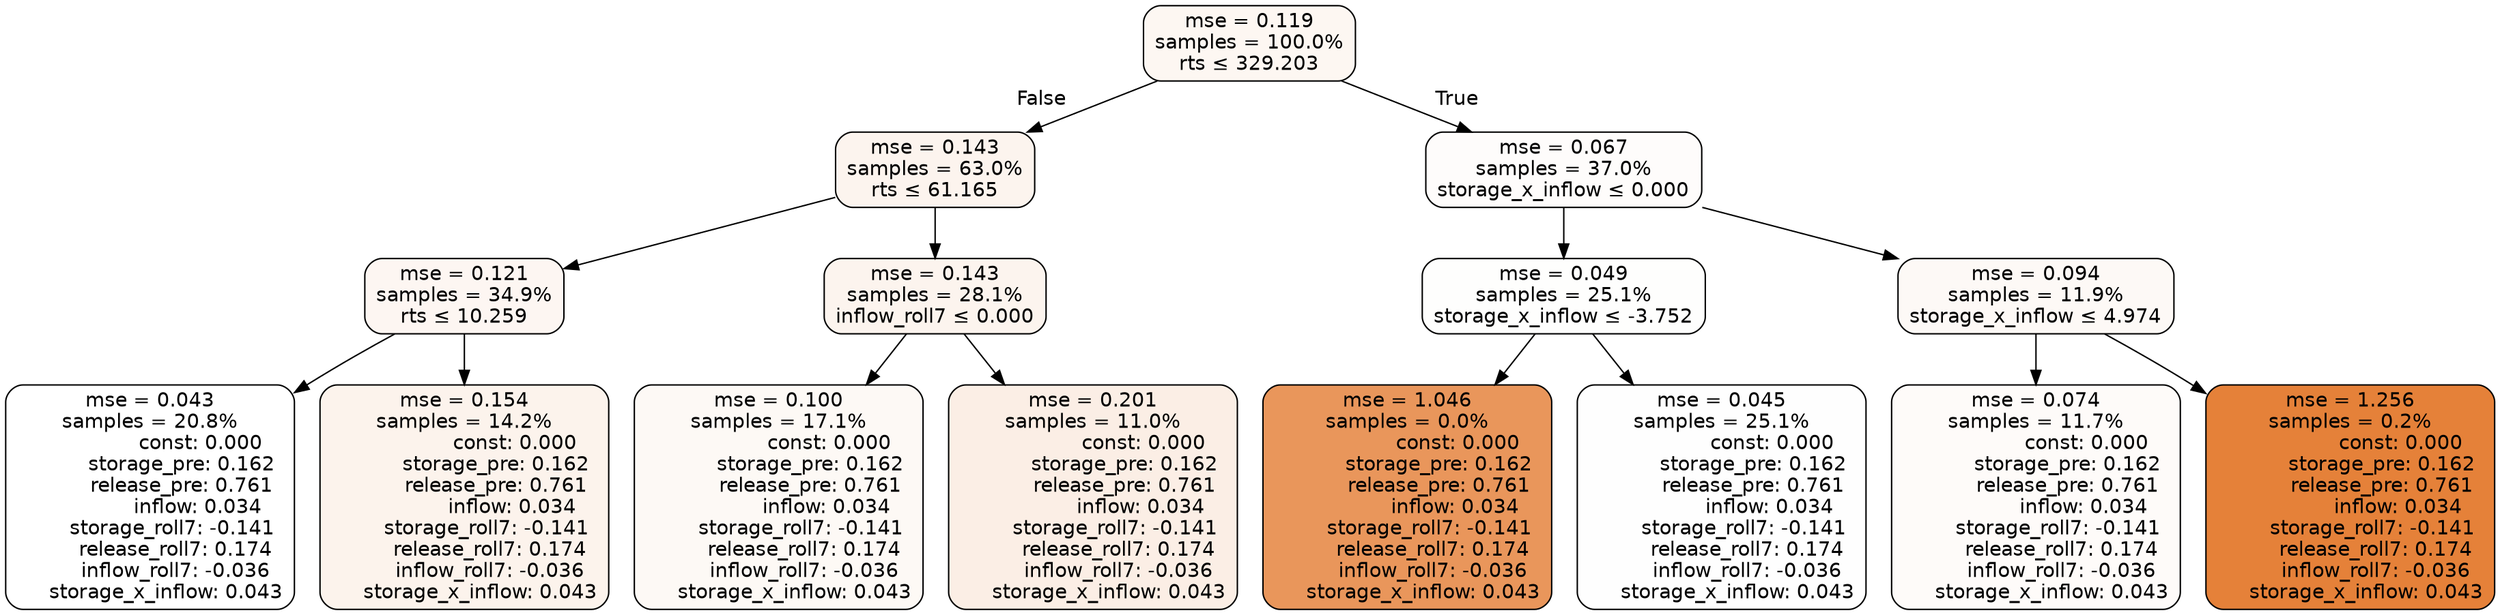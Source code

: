 digraph tree {
node [shape=rectangle, style="filled, rounded", color="black", fontname=helvetica] ;
edge [fontname=helvetica] ;
	"0" [label="mse = 0.119
samples = 100.0%
rts &le; 329.203", fillcolor="#fdf7f2"]
	"1" [label="mse = 0.143
samples = 63.0%
rts &le; 61.165", fillcolor="#fcf4ee"]
	"2" [label="mse = 0.121
samples = 34.9%
rts &le; 10.259", fillcolor="#fdf6f2"]
	"3" [label="mse = 0.043
samples = 20.8%
                const: 0.000
          storage_pre: 0.162
          release_pre: 0.761
               inflow: 0.034
       storage_roll7: -0.141
        release_roll7: 0.174
        inflow_roll7: -0.036
     storage_x_inflow: 0.043", fillcolor="#ffffff"]
	"4" [label="mse = 0.154
samples = 14.2%
                const: 0.000
          storage_pre: 0.162
          release_pre: 0.761
               inflow: 0.034
       storage_roll7: -0.141
        release_roll7: 0.174
        inflow_roll7: -0.036
     storage_x_inflow: 0.043", fillcolor="#fcf3ec"]
	"5" [label="mse = 0.143
samples = 28.1%
inflow_roll7 &le; 0.000", fillcolor="#fcf4ee"]
	"6" [label="mse = 0.100
samples = 17.1%
                const: 0.000
          storage_pre: 0.162
          release_pre: 0.761
               inflow: 0.034
       storage_roll7: -0.141
        release_roll7: 0.174
        inflow_roll7: -0.036
     storage_x_inflow: 0.043", fillcolor="#fdf9f5"]
	"7" [label="mse = 0.201
samples = 11.0%
                const: 0.000
          storage_pre: 0.162
          release_pre: 0.761
               inflow: 0.034
       storage_roll7: -0.141
        release_roll7: 0.174
        inflow_roll7: -0.036
     storage_x_inflow: 0.043", fillcolor="#fbeee5"]
	"8" [label="mse = 0.067
samples = 37.0%
storage_x_inflow &le; 0.000", fillcolor="#fefcfb"]
	"9" [label="mse = 0.049
samples = 25.1%
storage_x_inflow &le; -3.752", fillcolor="#fefefd"]
	"10" [label="mse = 1.046
samples = 0.0%
                const: 0.000
          storage_pre: 0.162
          release_pre: 0.761
               inflow: 0.034
       storage_roll7: -0.141
        release_roll7: 0.174
        inflow_roll7: -0.036
     storage_x_inflow: 0.043", fillcolor="#e9965b"]
	"11" [label="mse = 0.045
samples = 25.1%
                const: 0.000
          storage_pre: 0.162
          release_pre: 0.761
               inflow: 0.034
       storage_roll7: -0.141
        release_roll7: 0.174
        inflow_roll7: -0.036
     storage_x_inflow: 0.043", fillcolor="#fefefe"]
	"12" [label="mse = 0.094
samples = 11.9%
storage_x_inflow &le; 4.974", fillcolor="#fdf9f6"]
	"13" [label="mse = 0.074
samples = 11.7%
                const: 0.000
          storage_pre: 0.162
          release_pre: 0.761
               inflow: 0.034
       storage_roll7: -0.141
        release_roll7: 0.174
        inflow_roll7: -0.036
     storage_x_inflow: 0.043", fillcolor="#fefbf9"]
	"14" [label="mse = 1.256
samples = 0.2%
                const: 0.000
          storage_pre: 0.162
          release_pre: 0.761
               inflow: 0.034
       storage_roll7: -0.141
        release_roll7: 0.174
        inflow_roll7: -0.036
     storage_x_inflow: 0.043", fillcolor="#e58139"]

	"0" -> "1" [labeldistance=2.5, labelangle=45, headlabel="False"]
	"1" -> "2"
	"2" -> "3"
	"2" -> "4"
	"1" -> "5"
	"5" -> "6"
	"5" -> "7"
	"0" -> "8" [labeldistance=2.5, labelangle=-45, headlabel="True"]
	"8" -> "9"
	"9" -> "10"
	"9" -> "11"
	"8" -> "12"
	"12" -> "13"
	"12" -> "14"
}